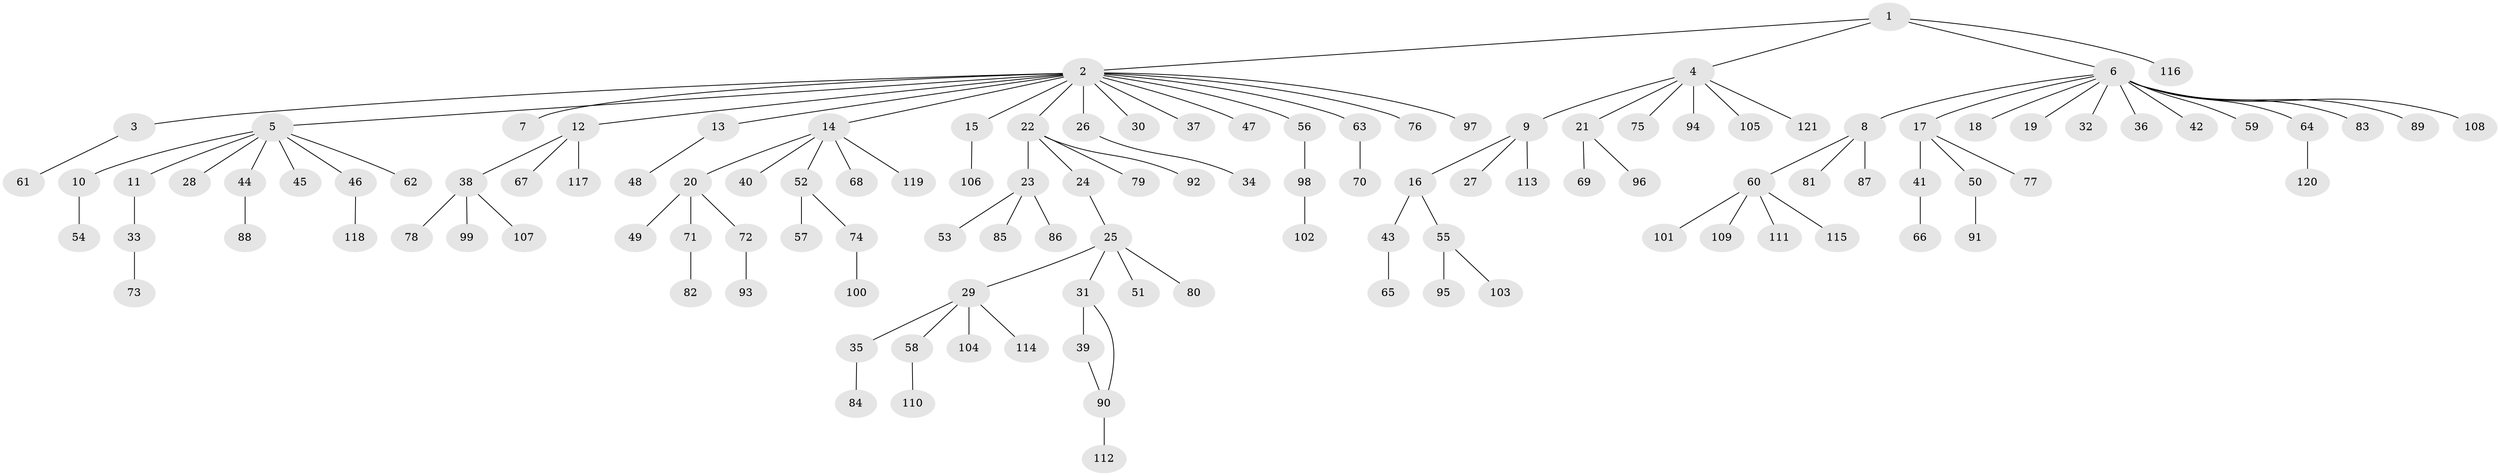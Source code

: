 // Generated by graph-tools (version 1.1) at 2025/14/03/09/25 04:14:45]
// undirected, 121 vertices, 121 edges
graph export_dot {
graph [start="1"]
  node [color=gray90,style=filled];
  1;
  2;
  3;
  4;
  5;
  6;
  7;
  8;
  9;
  10;
  11;
  12;
  13;
  14;
  15;
  16;
  17;
  18;
  19;
  20;
  21;
  22;
  23;
  24;
  25;
  26;
  27;
  28;
  29;
  30;
  31;
  32;
  33;
  34;
  35;
  36;
  37;
  38;
  39;
  40;
  41;
  42;
  43;
  44;
  45;
  46;
  47;
  48;
  49;
  50;
  51;
  52;
  53;
  54;
  55;
  56;
  57;
  58;
  59;
  60;
  61;
  62;
  63;
  64;
  65;
  66;
  67;
  68;
  69;
  70;
  71;
  72;
  73;
  74;
  75;
  76;
  77;
  78;
  79;
  80;
  81;
  82;
  83;
  84;
  85;
  86;
  87;
  88;
  89;
  90;
  91;
  92;
  93;
  94;
  95;
  96;
  97;
  98;
  99;
  100;
  101;
  102;
  103;
  104;
  105;
  106;
  107;
  108;
  109;
  110;
  111;
  112;
  113;
  114;
  115;
  116;
  117;
  118;
  119;
  120;
  121;
  1 -- 2;
  1 -- 4;
  1 -- 6;
  1 -- 116;
  2 -- 3;
  2 -- 5;
  2 -- 7;
  2 -- 12;
  2 -- 13;
  2 -- 14;
  2 -- 15;
  2 -- 22;
  2 -- 26;
  2 -- 30;
  2 -- 37;
  2 -- 47;
  2 -- 56;
  2 -- 63;
  2 -- 76;
  2 -- 97;
  3 -- 61;
  4 -- 9;
  4 -- 21;
  4 -- 75;
  4 -- 94;
  4 -- 105;
  4 -- 121;
  5 -- 10;
  5 -- 11;
  5 -- 28;
  5 -- 44;
  5 -- 45;
  5 -- 46;
  5 -- 62;
  6 -- 8;
  6 -- 17;
  6 -- 18;
  6 -- 19;
  6 -- 32;
  6 -- 36;
  6 -- 42;
  6 -- 59;
  6 -- 64;
  6 -- 83;
  6 -- 89;
  6 -- 108;
  8 -- 60;
  8 -- 81;
  8 -- 87;
  9 -- 16;
  9 -- 27;
  9 -- 113;
  10 -- 54;
  11 -- 33;
  12 -- 38;
  12 -- 67;
  12 -- 117;
  13 -- 48;
  14 -- 20;
  14 -- 40;
  14 -- 52;
  14 -- 68;
  14 -- 119;
  15 -- 106;
  16 -- 43;
  16 -- 55;
  17 -- 41;
  17 -- 50;
  17 -- 77;
  20 -- 49;
  20 -- 71;
  20 -- 72;
  21 -- 69;
  21 -- 96;
  22 -- 23;
  22 -- 24;
  22 -- 79;
  22 -- 92;
  23 -- 53;
  23 -- 85;
  23 -- 86;
  24 -- 25;
  25 -- 29;
  25 -- 31;
  25 -- 51;
  25 -- 80;
  26 -- 34;
  29 -- 35;
  29 -- 58;
  29 -- 104;
  29 -- 114;
  31 -- 39;
  31 -- 90;
  33 -- 73;
  35 -- 84;
  38 -- 78;
  38 -- 99;
  38 -- 107;
  39 -- 90;
  41 -- 66;
  43 -- 65;
  44 -- 88;
  46 -- 118;
  50 -- 91;
  52 -- 57;
  52 -- 74;
  55 -- 95;
  55 -- 103;
  56 -- 98;
  58 -- 110;
  60 -- 101;
  60 -- 109;
  60 -- 111;
  60 -- 115;
  63 -- 70;
  64 -- 120;
  71 -- 82;
  72 -- 93;
  74 -- 100;
  90 -- 112;
  98 -- 102;
}
